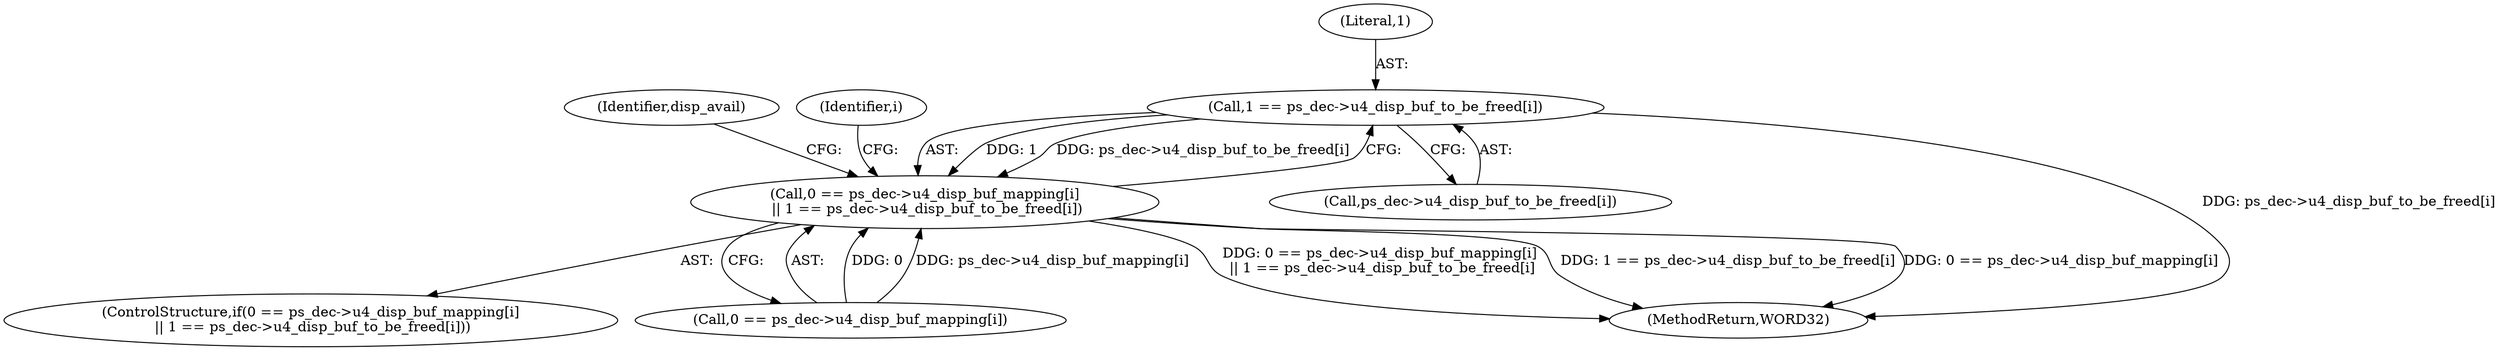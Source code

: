 digraph "0_Android_e86d3cfd2bc28dac421092106751e5638d54a848@API" {
"1000574" [label="(Call,1 == ps_dec->u4_disp_buf_to_be_freed[i])"];
"1000566" [label="(Call,0 == ps_dec->u4_disp_buf_mapping[i]\n || 1 == ps_dec->u4_disp_buf_to_be_freed[i])"];
"1000574" [label="(Call,1 == ps_dec->u4_disp_buf_to_be_freed[i])"];
"1000576" [label="(Call,ps_dec->u4_disp_buf_to_be_freed[i])"];
"1000567" [label="(Call,0 == ps_dec->u4_disp_buf_mapping[i])"];
"1000575" [label="(Literal,1)"];
"1000566" [label="(Call,0 == ps_dec->u4_disp_buf_mapping[i]\n || 1 == ps_dec->u4_disp_buf_to_be_freed[i])"];
"1000565" [label="(ControlStructure,if(0 == ps_dec->u4_disp_buf_mapping[i]\n || 1 == ps_dec->u4_disp_buf_to_be_freed[i]))"];
"1000583" [label="(Identifier,disp_avail)"];
"1000563" [label="(Identifier,i)"];
"1002272" [label="(MethodReturn,WORD32)"];
"1000574" -> "1000566"  [label="AST: "];
"1000574" -> "1000576"  [label="CFG: "];
"1000575" -> "1000574"  [label="AST: "];
"1000576" -> "1000574"  [label="AST: "];
"1000566" -> "1000574"  [label="CFG: "];
"1000574" -> "1002272"  [label="DDG: ps_dec->u4_disp_buf_to_be_freed[i]"];
"1000574" -> "1000566"  [label="DDG: 1"];
"1000574" -> "1000566"  [label="DDG: ps_dec->u4_disp_buf_to_be_freed[i]"];
"1000566" -> "1000565"  [label="AST: "];
"1000566" -> "1000567"  [label="CFG: "];
"1000567" -> "1000566"  [label="AST: "];
"1000583" -> "1000566"  [label="CFG: "];
"1000563" -> "1000566"  [label="CFG: "];
"1000566" -> "1002272"  [label="DDG: 0 == ps_dec->u4_disp_buf_mapping[i]\n || 1 == ps_dec->u4_disp_buf_to_be_freed[i]"];
"1000566" -> "1002272"  [label="DDG: 1 == ps_dec->u4_disp_buf_to_be_freed[i]"];
"1000566" -> "1002272"  [label="DDG: 0 == ps_dec->u4_disp_buf_mapping[i]"];
"1000567" -> "1000566"  [label="DDG: 0"];
"1000567" -> "1000566"  [label="DDG: ps_dec->u4_disp_buf_mapping[i]"];
}
